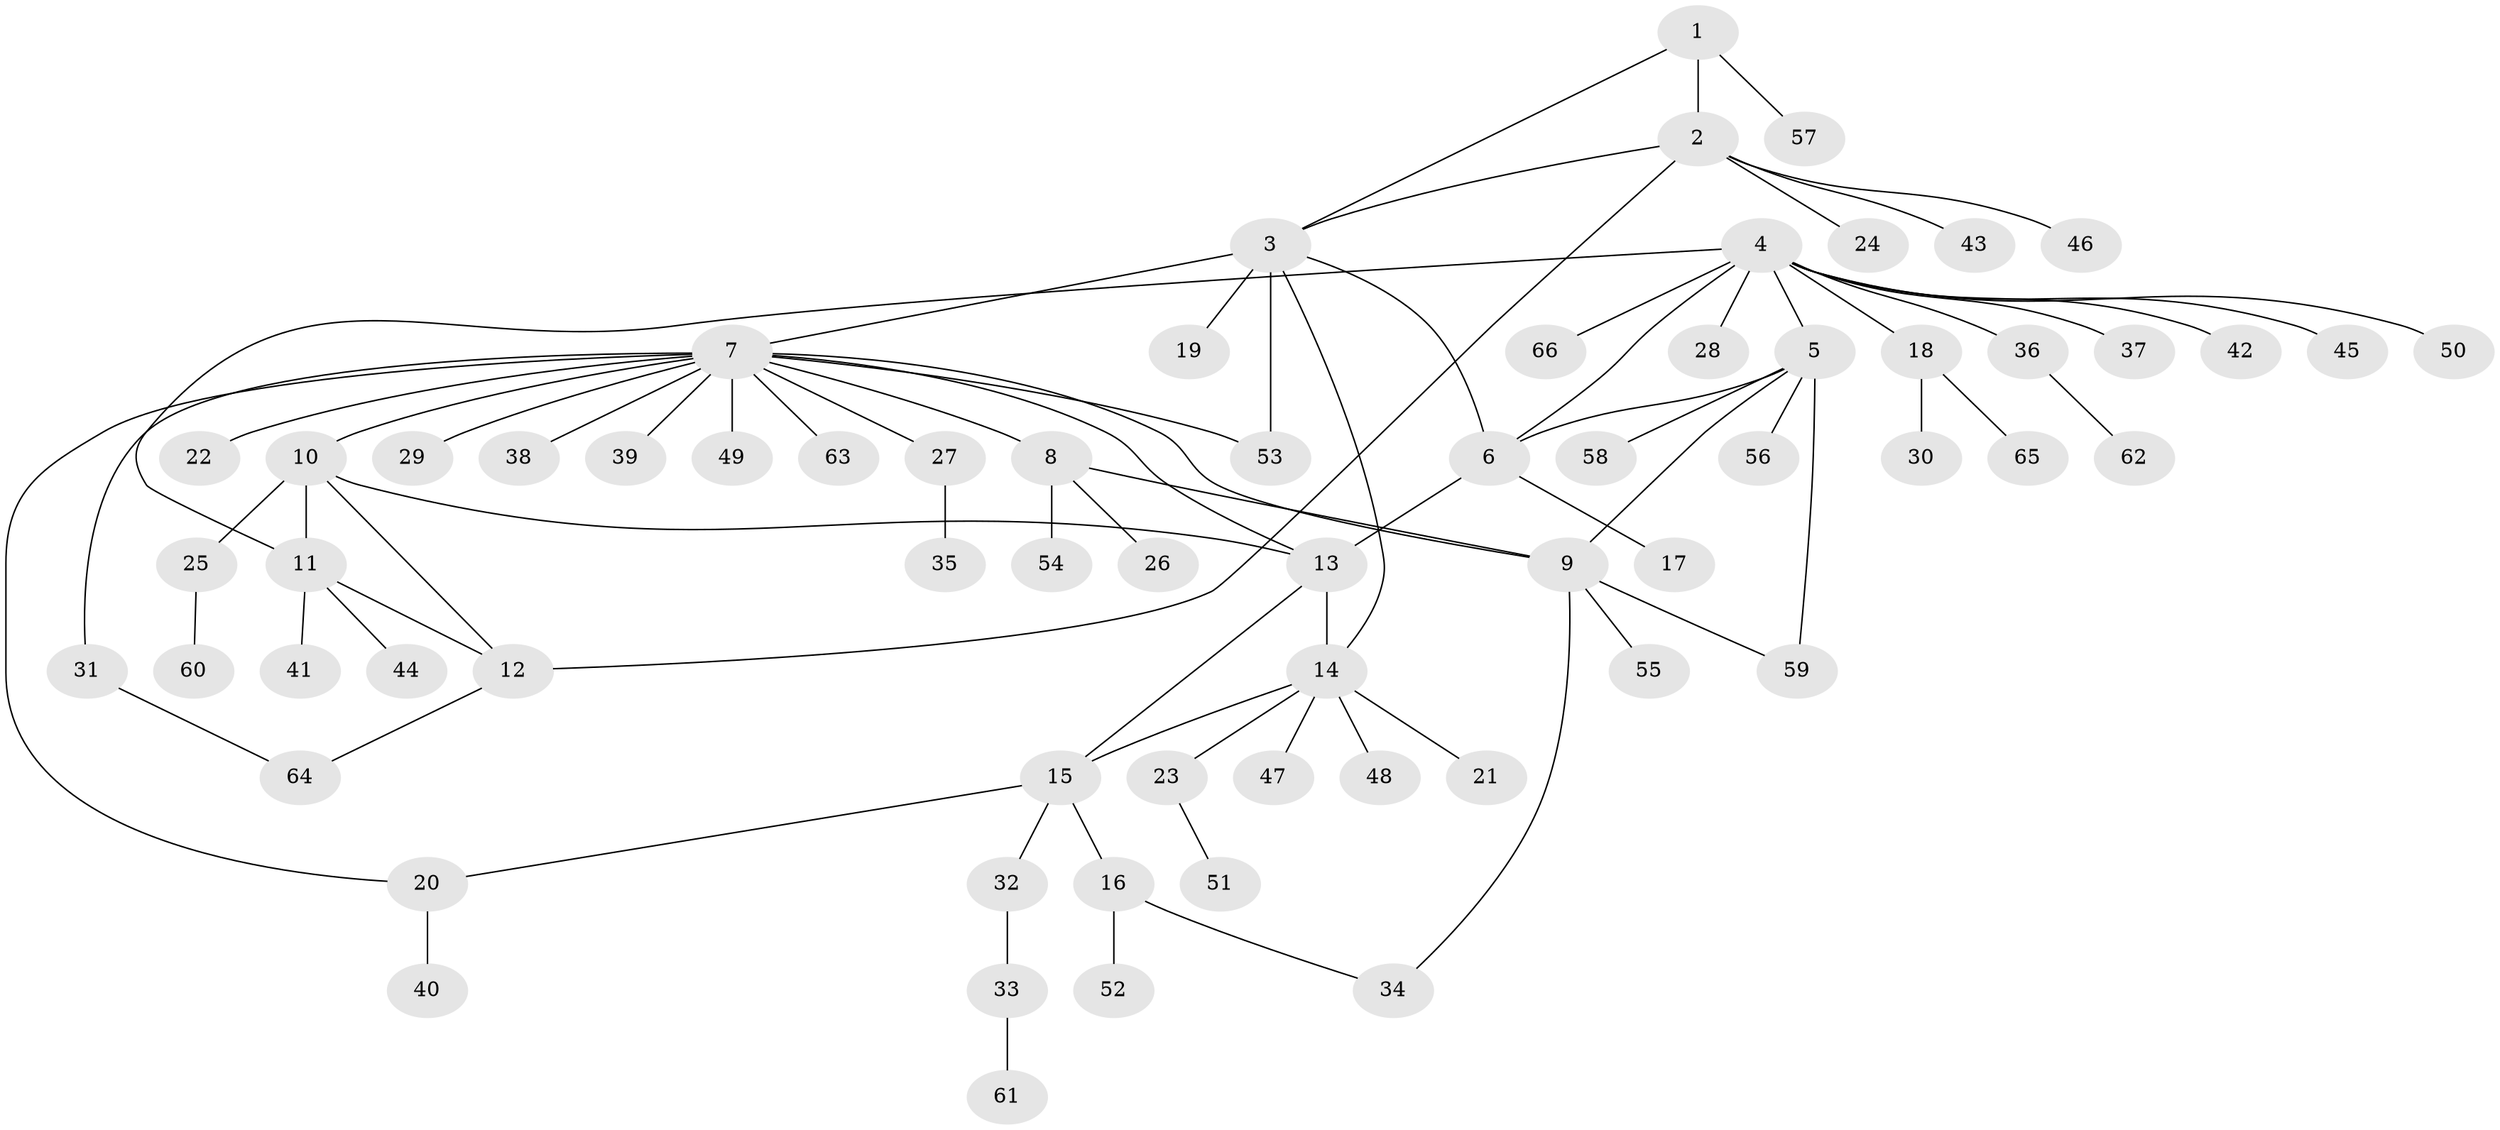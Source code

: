 // coarse degree distribution, {6: 0.1, 1: 0.3, 5: 0.1, 3: 0.15, 2: 0.2, 4: 0.1, 7: 0.05}
// Generated by graph-tools (version 1.1) at 2025/52/03/04/25 22:52:44]
// undirected, 66 vertices, 81 edges
graph export_dot {
  node [color=gray90,style=filled];
  1;
  2;
  3;
  4;
  5;
  6;
  7;
  8;
  9;
  10;
  11;
  12;
  13;
  14;
  15;
  16;
  17;
  18;
  19;
  20;
  21;
  22;
  23;
  24;
  25;
  26;
  27;
  28;
  29;
  30;
  31;
  32;
  33;
  34;
  35;
  36;
  37;
  38;
  39;
  40;
  41;
  42;
  43;
  44;
  45;
  46;
  47;
  48;
  49;
  50;
  51;
  52;
  53;
  54;
  55;
  56;
  57;
  58;
  59;
  60;
  61;
  62;
  63;
  64;
  65;
  66;
  1 -- 2;
  1 -- 3;
  1 -- 57;
  2 -- 3;
  2 -- 12;
  2 -- 24;
  2 -- 43;
  2 -- 46;
  3 -- 6;
  3 -- 7;
  3 -- 14;
  3 -- 19;
  3 -- 53;
  4 -- 5;
  4 -- 6;
  4 -- 11;
  4 -- 18;
  4 -- 28;
  4 -- 36;
  4 -- 37;
  4 -- 42;
  4 -- 45;
  4 -- 50;
  4 -- 66;
  5 -- 6;
  5 -- 9;
  5 -- 56;
  5 -- 58;
  5 -- 59;
  6 -- 13;
  6 -- 17;
  7 -- 8;
  7 -- 9;
  7 -- 10;
  7 -- 13;
  7 -- 20;
  7 -- 22;
  7 -- 27;
  7 -- 29;
  7 -- 31;
  7 -- 38;
  7 -- 39;
  7 -- 49;
  7 -- 53;
  7 -- 63;
  8 -- 9;
  8 -- 26;
  8 -- 54;
  9 -- 34;
  9 -- 55;
  9 -- 59;
  10 -- 11;
  10 -- 12;
  10 -- 13;
  10 -- 25;
  11 -- 12;
  11 -- 41;
  11 -- 44;
  12 -- 64;
  13 -- 14;
  13 -- 15;
  14 -- 15;
  14 -- 21;
  14 -- 23;
  14 -- 47;
  14 -- 48;
  15 -- 16;
  15 -- 20;
  15 -- 32;
  16 -- 34;
  16 -- 52;
  18 -- 30;
  18 -- 65;
  20 -- 40;
  23 -- 51;
  25 -- 60;
  27 -- 35;
  31 -- 64;
  32 -- 33;
  33 -- 61;
  36 -- 62;
}
